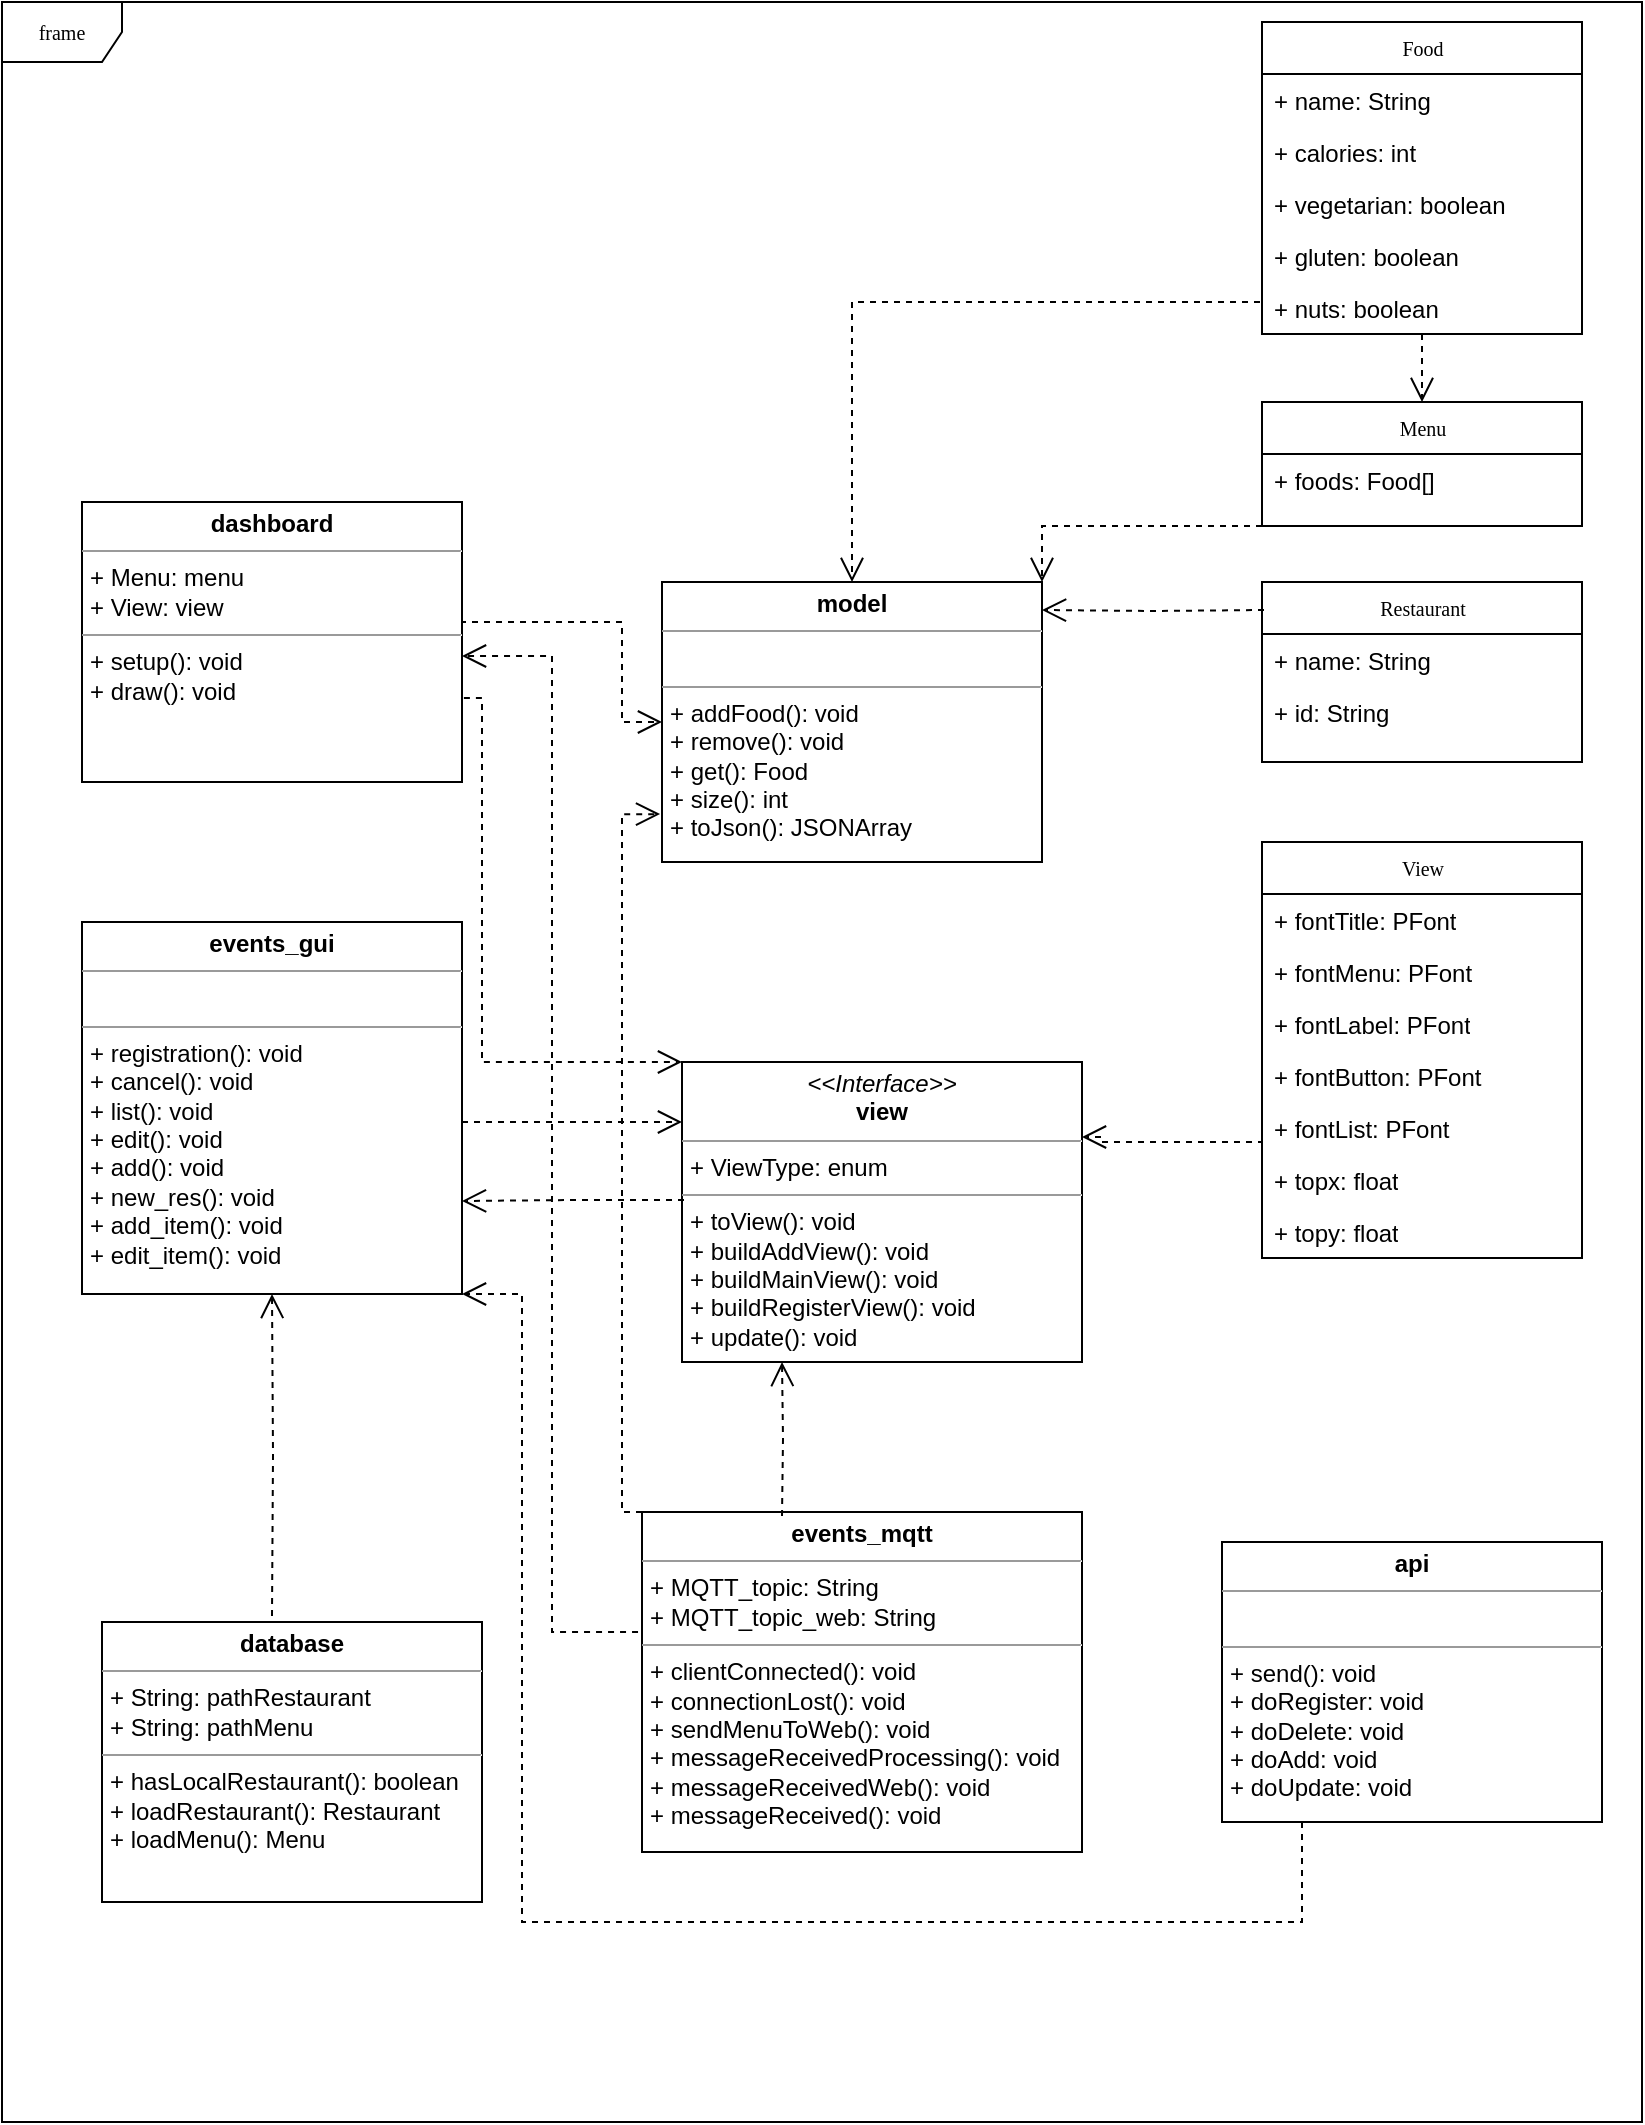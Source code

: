 <mxfile version="12.9.3" type="device"><diagram name="Page-1" id="c4acf3e9-155e-7222-9cf6-157b1a14988f"><mxGraphModel dx="1186" dy="662" grid="1" gridSize="10" guides="1" tooltips="1" connect="1" arrows="1" fold="1" page="1" pageScale="1" pageWidth="850" pageHeight="1100" background="#ffffff" math="0" shadow="0"><root><mxCell id="0"/><mxCell id="1" parent="0"/><mxCell id="17acba5748e5396b-1" value="frame" style="shape=umlFrame;whiteSpace=wrap;html=1;rounded=0;shadow=0;comic=0;labelBackgroundColor=none;strokeWidth=1;fontFamily=Verdana;fontSize=10;align=center;" parent="1" vertex="1"><mxGeometry x="20" y="20" width="820" height="1060" as="geometry"/></mxCell><mxCell id="5d2195bd80daf111-38" style="edgeStyle=orthogonalEdgeStyle;rounded=0;html=1;dashed=1;labelBackgroundColor=none;startFill=0;endArrow=open;endFill=0;endSize=10;fontFamily=Verdana;fontSize=10;entryX=1;entryY=0;entryDx=0;entryDy=0;" parent="1" source="17acba5748e5396b-2" target="5d2195bd80daf111-9" edge="1"><mxGeometry relative="1" as="geometry"><Array as="points"><mxPoint x="540" y="282"/></Array></mxGeometry></mxCell><mxCell id="5d2195bd80daf111-5" value="Food" style="swimlane;html=1;fontStyle=0;childLayout=stackLayout;horizontal=1;startSize=26;fillColor=none;horizontalStack=0;resizeParent=1;resizeLast=0;collapsible=1;marginBottom=0;swimlaneFillColor=#ffffff;rounded=0;shadow=0;comic=0;labelBackgroundColor=none;strokeWidth=1;fontFamily=Verdana;fontSize=10;align=center;" parent="1" vertex="1"><mxGeometry x="650" y="30" width="160" height="156" as="geometry"/></mxCell><mxCell id="5d2195bd80daf111-6" value="+ name: String" style="text;html=1;strokeColor=none;fillColor=none;align=left;verticalAlign=top;spacingLeft=4;spacingRight=4;whiteSpace=wrap;overflow=hidden;rotatable=0;points=[[0,0.5],[1,0.5]];portConstraint=eastwest;" parent="5d2195bd80daf111-5" vertex="1"><mxGeometry y="26" width="160" height="26" as="geometry"/></mxCell><mxCell id="5d2195bd80daf111-7" value="+ calories: int" style="text;html=1;strokeColor=none;fillColor=none;align=left;verticalAlign=top;spacingLeft=4;spacingRight=4;whiteSpace=wrap;overflow=hidden;rotatable=0;points=[[0,0.5],[1,0.5]];portConstraint=eastwest;" parent="5d2195bd80daf111-5" vertex="1"><mxGeometry y="52" width="160" height="26" as="geometry"/></mxCell><mxCell id="0MiUNthEejvG5lHp-8d5-8" value="+ vegetarian:&amp;nbsp;boolean" style="text;html=1;strokeColor=none;fillColor=none;align=left;verticalAlign=top;spacingLeft=4;spacingRight=4;whiteSpace=wrap;overflow=hidden;rotatable=0;points=[[0,0.5],[1,0.5]];portConstraint=eastwest;" vertex="1" parent="5d2195bd80daf111-5"><mxGeometry y="78" width="160" height="26" as="geometry"/></mxCell><mxCell id="0MiUNthEejvG5lHp-8d5-10" value="+ gluten:&amp;nbsp;boolean" style="text;html=1;strokeColor=none;fillColor=none;align=left;verticalAlign=top;spacingLeft=4;spacingRight=4;whiteSpace=wrap;overflow=hidden;rotatable=0;points=[[0,0.5],[1,0.5]];portConstraint=eastwest;" vertex="1" parent="5d2195bd80daf111-5"><mxGeometry y="104" width="160" height="26" as="geometry"/></mxCell><mxCell id="0MiUNthEejvG5lHp-8d5-11" value="+ nuts:&amp;nbsp;boolean" style="text;html=1;strokeColor=none;fillColor=none;align=left;verticalAlign=top;spacingLeft=4;spacingRight=4;whiteSpace=wrap;overflow=hidden;rotatable=0;points=[[0,0.5],[1,0.5]];portConstraint=eastwest;" vertex="1" parent="5d2195bd80daf111-5"><mxGeometry y="130" width="160" height="26" as="geometry"/></mxCell><mxCell id="17acba5748e5396b-2" value="Menu" style="swimlane;html=1;fontStyle=0;childLayout=stackLayout;horizontal=1;startSize=26;fillColor=none;horizontalStack=0;resizeParent=1;resizeLast=0;collapsible=1;marginBottom=0;swimlaneFillColor=#ffffff;rounded=0;shadow=0;comic=0;labelBackgroundColor=none;strokeWidth=1;fontFamily=Verdana;fontSize=10;align=center;" parent="1" vertex="1"><mxGeometry x="650" y="220" width="160" height="62" as="geometry"/></mxCell><mxCell id="17acba5748e5396b-3" value="+ foods: Food[]" style="text;html=1;strokeColor=none;fillColor=none;align=left;verticalAlign=top;spacingLeft=4;spacingRight=4;whiteSpace=wrap;overflow=hidden;rotatable=0;points=[[0,0.5],[1,0.5]];portConstraint=eastwest;" parent="17acba5748e5396b-2" vertex="1"><mxGeometry y="26" width="160" height="26" as="geometry"/></mxCell><mxCell id="5d2195bd80daf111-1" value="Restaurant" style="swimlane;html=1;fontStyle=0;childLayout=stackLayout;horizontal=1;startSize=26;fillColor=none;horizontalStack=0;resizeParent=1;resizeLast=0;collapsible=1;marginBottom=0;swimlaneFillColor=#ffffff;rounded=0;shadow=0;comic=0;labelBackgroundColor=none;strokeWidth=1;fontFamily=Verdana;fontSize=10;align=center;" parent="1" vertex="1"><mxGeometry x="650" y="310" width="160" height="90" as="geometry"/></mxCell><mxCell id="5d2195bd80daf111-2" value="+ name: String" style="text;html=1;strokeColor=none;fillColor=none;align=left;verticalAlign=top;spacingLeft=4;spacingRight=4;whiteSpace=wrap;overflow=hidden;rotatable=0;points=[[0,0.5],[1,0.5]];portConstraint=eastwest;" parent="5d2195bd80daf111-1" vertex="1"><mxGeometry y="26" width="160" height="26" as="geometry"/></mxCell><mxCell id="5d2195bd80daf111-3" value="+ id: String" style="text;html=1;strokeColor=none;fillColor=none;align=left;verticalAlign=top;spacingLeft=4;spacingRight=4;whiteSpace=wrap;overflow=hidden;rotatable=0;points=[[0,0.5],[1,0.5]];portConstraint=eastwest;" parent="5d2195bd80daf111-1" vertex="1"><mxGeometry y="52" width="160" height="26" as="geometry"/></mxCell><mxCell id="5d2195bd80daf111-41" style="edgeStyle=orthogonalEdgeStyle;rounded=0;html=1;dashed=1;labelBackgroundColor=none;startFill=0;endArrow=open;endFill=0;endSize=10;fontFamily=Verdana;fontSize=10;" parent="1" source="5d2195bd80daf111-5" target="17acba5748e5396b-2" edge="1"><mxGeometry relative="1" as="geometry"><Array as="points"/></mxGeometry></mxCell><mxCell id="5d2195bd80daf111-9" value="&lt;p style=&quot;margin: 0px ; margin-top: 4px ; text-align: center&quot;&gt;&lt;b&gt;model&lt;/b&gt;&lt;/p&gt;&lt;hr size=&quot;1&quot;&gt;&lt;p style=&quot;margin: 0px ; margin-left: 4px&quot;&gt;&lt;br&gt;&lt;/p&gt;&lt;hr size=&quot;1&quot;&gt;&lt;p style=&quot;margin: 0px ; margin-left: 4px&quot;&gt;+ addFood(): void&lt;/p&gt;&lt;p style=&quot;margin: 0px ; margin-left: 4px&quot;&gt;+ remove(): void&lt;br&gt;&lt;/p&gt;&lt;p style=&quot;margin: 0px ; margin-left: 4px&quot;&gt;+ get(): Food&lt;/p&gt;&lt;p style=&quot;margin: 0px ; margin-left: 4px&quot;&gt;+ size(): int&lt;br&gt;+ toJson(): JSONArray&lt;/p&gt;" style="verticalAlign=top;align=left;overflow=fill;fontSize=12;fontFamily=Helvetica;html=1;rounded=0;shadow=0;comic=0;labelBackgroundColor=none;strokeWidth=1" parent="1" vertex="1"><mxGeometry x="350" y="310" width="190" height="140" as="geometry"/></mxCell><mxCell id="5d2195bd80daf111-10" value="&lt;p style=&quot;margin: 0px ; margin-top: 4px ; text-align: center&quot;&gt;&lt;i&gt;&amp;lt;&amp;lt;Interface&amp;gt;&amp;gt;&lt;/i&gt;&lt;br&gt;&lt;b&gt;view&lt;/b&gt;&lt;/p&gt;&lt;hr size=&quot;1&quot;&gt;&lt;p style=&quot;margin: 0px ; margin-left: 4px&quot;&gt;+ ViewType: enum&lt;br&gt;&lt;/p&gt;&lt;hr size=&quot;1&quot;&gt;&lt;p style=&quot;margin: 0px ; margin-left: 4px&quot;&gt;+ toView(): void&lt;br&gt;&lt;/p&gt;&lt;p style=&quot;margin: 0px ; margin-left: 4px&quot;&gt;+ buildAddView(): void&lt;br&gt;&lt;/p&gt;&lt;p style=&quot;margin: 0px ; margin-left: 4px&quot;&gt;+ buildMainView(): void&lt;br&gt;&lt;/p&gt;&lt;p style=&quot;margin: 0px ; margin-left: 4px&quot;&gt;+ buildRegisterView(): void&lt;br&gt;&lt;/p&gt;&lt;p style=&quot;margin: 0px ; margin-left: 4px&quot;&gt;+ update(): void&lt;br&gt;&lt;/p&gt;" style="verticalAlign=top;align=left;overflow=fill;fontSize=12;fontFamily=Helvetica;html=1;rounded=0;shadow=0;comic=0;labelBackgroundColor=none;strokeWidth=1" parent="1" vertex="1"><mxGeometry x="360" y="550" width="200" height="150" as="geometry"/></mxCell><mxCell id="5d2195bd80daf111-11" value="&lt;p style=&quot;margin: 0px ; margin-top: 4px ; text-align: center&quot;&gt;&lt;b&gt;events_gui&lt;/b&gt;&lt;/p&gt;&lt;hr size=&quot;1&quot;&gt;&lt;p style=&quot;margin: 0px ; margin-left: 4px&quot;&gt;&lt;br&gt;&lt;/p&gt;&lt;hr size=&quot;1&quot;&gt;&lt;p style=&quot;margin: 0px ; margin-left: 4px&quot;&gt;+ registration(): void&lt;br&gt;+ cancel(): void&lt;/p&gt;&lt;p style=&quot;margin: 0px ; margin-left: 4px&quot;&gt;+ list(): void&lt;br&gt;&lt;/p&gt;&lt;p style=&quot;margin: 0px ; margin-left: 4px&quot;&gt;+ edit(): void&lt;br&gt;&lt;/p&gt;&lt;p style=&quot;margin: 0px ; margin-left: 4px&quot;&gt;+ add(): void&lt;br&gt;&lt;/p&gt;&lt;p style=&quot;margin: 0px ; margin-left: 4px&quot;&gt;+ new_res(): void&lt;br&gt;&lt;/p&gt;&lt;p style=&quot;margin: 0px ; margin-left: 4px&quot;&gt;+ add_item(): void&lt;br&gt;&lt;/p&gt;&lt;p style=&quot;margin: 0px ; margin-left: 4px&quot;&gt;+ edit_item(): void&lt;br&gt;&lt;/p&gt;" style="verticalAlign=top;align=left;overflow=fill;fontSize=12;fontFamily=Helvetica;html=1;rounded=0;shadow=0;comic=0;labelBackgroundColor=none;strokeWidth=1" parent="1" vertex="1"><mxGeometry x="60" y="480" width="190" height="186" as="geometry"/></mxCell><mxCell id="5d2195bd80daf111-12" value="&lt;p style=&quot;margin: 0px ; margin-top: 4px ; text-align: center&quot;&gt;&lt;b&gt;database&lt;/b&gt;&lt;/p&gt;&lt;hr size=&quot;1&quot;&gt;&lt;p style=&quot;margin: 0px ; margin-left: 4px&quot;&gt;+ String: pathRestaurant&lt;br&gt;+ String: pathMenu&lt;/p&gt;&lt;hr size=&quot;1&quot;&gt;&lt;p style=&quot;margin: 0px ; margin-left: 4px&quot;&gt;+ hasLocalRestaurant(): boolean&lt;br&gt;+ loadRestaurant():&amp;nbsp;Restaurant&lt;/p&gt;&lt;p style=&quot;margin: 0px ; margin-left: 4px&quot;&gt;+ loadMenu(): Menu&lt;/p&gt;" style="verticalAlign=top;align=left;overflow=fill;fontSize=12;fontFamily=Helvetica;html=1;rounded=0;shadow=0;comic=0;labelBackgroundColor=none;strokeWidth=1" parent="1" vertex="1"><mxGeometry x="70" y="830" width="190" height="140" as="geometry"/></mxCell><mxCell id="5d2195bd80daf111-15" value="&lt;p style=&quot;margin: 0px ; margin-top: 4px ; text-align: center&quot;&gt;&lt;b&gt;events_mqtt&lt;/b&gt;&lt;/p&gt;&lt;hr size=&quot;1&quot;&gt;&lt;p style=&quot;margin: 0px ; margin-left: 4px&quot;&gt;+ MQTT_topic:&amp;nbsp;String&lt;br&gt;+ MQTT_topic_web:&amp;nbsp;String&lt;/p&gt;&lt;hr size=&quot;1&quot;&gt;&lt;p style=&quot;margin: 0px ; margin-left: 4px&quot;&gt;+ clientConnected(): void&lt;br&gt;+ connectionLost(): void&lt;/p&gt;&lt;p style=&quot;margin: 0px ; margin-left: 4px&quot;&gt;+ sendMenuToWeb(): void&lt;br&gt;+ messageReceivedProcessing(): void&lt;br&gt;&lt;/p&gt;&lt;p style=&quot;margin: 0px ; margin-left: 4px&quot;&gt;+ messageReceivedWeb(): void&lt;br&gt;+ messageReceived(): void&lt;br&gt;&lt;/p&gt;" style="verticalAlign=top;align=left;overflow=fill;fontSize=12;fontFamily=Helvetica;html=1;rounded=0;shadow=0;comic=0;labelBackgroundColor=none;strokeWidth=1" parent="1" vertex="1"><mxGeometry x="340" y="775" width="220" height="170" as="geometry"/></mxCell><mxCell id="5d2195bd80daf111-22" style="edgeStyle=orthogonalEdgeStyle;rounded=0;html=1;exitX=0;exitY=0.5;dashed=1;labelBackgroundColor=none;startFill=0;endArrow=open;endFill=0;endSize=10;fontFamily=Verdana;fontSize=10;exitDx=0;exitDy=0;" parent="1" source="0MiUNthEejvG5lHp-8d5-10" target="5d2195bd80daf111-9" edge="1"><mxGeometry relative="1" as="geometry"><Array as="points"><mxPoint x="650" y="170"/><mxPoint x="445" y="170"/></Array><mxPoint x="580" y="142" as="targetPoint"/></mxGeometry></mxCell><mxCell id="5d2195bd80daf111-18" value="&lt;p style=&quot;margin: 0px ; margin-top: 4px ; text-align: center&quot;&gt;&lt;b&gt;dashboard&lt;/b&gt;&lt;/p&gt;&lt;hr size=&quot;1&quot;&gt;&lt;p style=&quot;margin: 0px ; margin-left: 4px&quot;&gt;+&amp;nbsp;Menu: menu&lt;br&gt;+ View: view&lt;/p&gt;&lt;hr size=&quot;1&quot;&gt;&lt;p style=&quot;margin: 0px ; margin-left: 4px&quot;&gt;+ setup(): void&lt;br&gt;+ draw(): void&lt;/p&gt;" style="verticalAlign=top;align=left;overflow=fill;fontSize=12;fontFamily=Helvetica;html=1;rounded=0;shadow=0;comic=0;labelBackgroundColor=none;strokeWidth=1" parent="1" vertex="1"><mxGeometry x="60" y="270" width="190" height="140" as="geometry"/></mxCell><mxCell id="5d2195bd80daf111-19" value="&lt;p style=&quot;margin: 0px ; margin-top: 4px ; text-align: center&quot;&gt;&lt;b&gt;api&lt;/b&gt;&lt;/p&gt;&lt;hr size=&quot;1&quot;&gt;&lt;p style=&quot;margin: 0px ; margin-left: 4px&quot;&gt;&lt;br&gt;&lt;/p&gt;&lt;hr size=&quot;1&quot;&gt;&lt;p style=&quot;margin: 0px ; margin-left: 4px&quot;&gt;+ send(): void&lt;br&gt;+ doRegister: void&lt;/p&gt;&lt;p style=&quot;margin: 0px ; margin-left: 4px&quot;&gt;+ doDelete: void&lt;br&gt;&lt;/p&gt;&lt;p style=&quot;margin: 0px ; margin-left: 4px&quot;&gt;+ doAdd: void&lt;br&gt;&lt;/p&gt;&lt;p style=&quot;margin: 0px ; margin-left: 4px&quot;&gt;+ doUpdate: void&lt;br&gt;&lt;/p&gt;" style="verticalAlign=top;align=left;overflow=fill;fontSize=12;fontFamily=Helvetica;html=1;rounded=0;shadow=0;comic=0;labelBackgroundColor=none;strokeWidth=1" parent="1" vertex="1"><mxGeometry x="630" y="790" width="190" height="140" as="geometry"/></mxCell><mxCell id="5d2195bd80daf111-30" style="edgeStyle=orthogonalEdgeStyle;rounded=0;html=1;dashed=1;labelBackgroundColor=none;startFill=0;endArrow=open;endFill=0;endSize=10;fontFamily=Verdana;fontSize=10;" parent="1" edge="1"><mxGeometry relative="1" as="geometry"><Array as="points"><mxPoint x="320" y="580"/><mxPoint x="320" y="580"/></Array><mxPoint x="250" y="580" as="sourcePoint"/><mxPoint x="360" y="580" as="targetPoint"/></mxGeometry></mxCell><mxCell id="0MiUNthEejvG5lHp-8d5-7" style="edgeStyle=orthogonalEdgeStyle;rounded=0;html=1;dashed=1;labelBackgroundColor=none;startFill=0;endArrow=open;endFill=0;endSize=10;fontFamily=Verdana;fontSize=10;entryX=1;entryY=0.1;entryDx=0;entryDy=0;entryPerimeter=0;" edge="1" parent="1" target="5d2195bd80daf111-9"><mxGeometry relative="1" as="geometry"><Array as="points"/><mxPoint x="651" y="324" as="sourcePoint"/><mxPoint x="555" y="1014" as="targetPoint"/></mxGeometry></mxCell><mxCell id="17acba5748e5396b-44" value="View" style="swimlane;html=1;fontStyle=0;childLayout=stackLayout;horizontal=1;startSize=26;fillColor=none;horizontalStack=0;resizeParent=1;resizeLast=0;collapsible=1;marginBottom=0;swimlaneFillColor=#ffffff;rounded=0;shadow=0;comic=0;labelBackgroundColor=none;strokeWidth=1;fontFamily=Verdana;fontSize=10;align=center;" parent="1" vertex="1"><mxGeometry x="650" y="440" width="160" height="208" as="geometry"/></mxCell><mxCell id="17acba5748e5396b-45" value="+ fontTitle:&amp;nbsp;PFont" style="text;html=1;strokeColor=none;fillColor=none;align=left;verticalAlign=top;spacingLeft=4;spacingRight=4;whiteSpace=wrap;overflow=hidden;rotatable=0;points=[[0,0.5],[1,0.5]];portConstraint=eastwest;" parent="17acba5748e5396b-44" vertex="1"><mxGeometry y="26" width="160" height="26" as="geometry"/></mxCell><mxCell id="17acba5748e5396b-47" value="+ fontMenu:&amp;nbsp;PFont" style="text;html=1;strokeColor=none;fillColor=none;align=left;verticalAlign=top;spacingLeft=4;spacingRight=4;whiteSpace=wrap;overflow=hidden;rotatable=0;points=[[0,0.5],[1,0.5]];portConstraint=eastwest;" parent="17acba5748e5396b-44" vertex="1"><mxGeometry y="52" width="160" height="26" as="geometry"/></mxCell><mxCell id="0MiUNthEejvG5lHp-8d5-14" value="+ fontLabel:&amp;nbsp;PFont" style="text;html=1;strokeColor=none;fillColor=none;align=left;verticalAlign=top;spacingLeft=4;spacingRight=4;whiteSpace=wrap;overflow=hidden;rotatable=0;points=[[0,0.5],[1,0.5]];portConstraint=eastwest;" vertex="1" parent="17acba5748e5396b-44"><mxGeometry y="78" width="160" height="26" as="geometry"/></mxCell><mxCell id="0MiUNthEejvG5lHp-8d5-15" value="+ fontButton:&amp;nbsp;PFont" style="text;html=1;strokeColor=none;fillColor=none;align=left;verticalAlign=top;spacingLeft=4;spacingRight=4;whiteSpace=wrap;overflow=hidden;rotatable=0;points=[[0,0.5],[1,0.5]];portConstraint=eastwest;" vertex="1" parent="17acba5748e5396b-44"><mxGeometry y="104" width="160" height="26" as="geometry"/></mxCell><mxCell id="0MiUNthEejvG5lHp-8d5-17" value="+ fontList:&amp;nbsp;PFont" style="text;html=1;strokeColor=none;fillColor=none;align=left;verticalAlign=top;spacingLeft=4;spacingRight=4;whiteSpace=wrap;overflow=hidden;rotatable=0;points=[[0,0.5],[1,0.5]];portConstraint=eastwest;" vertex="1" parent="17acba5748e5396b-44"><mxGeometry y="130" width="160" height="26" as="geometry"/></mxCell><mxCell id="0MiUNthEejvG5lHp-8d5-18" value="+ topx:&amp;nbsp;float" style="text;html=1;strokeColor=none;fillColor=none;align=left;verticalAlign=top;spacingLeft=4;spacingRight=4;whiteSpace=wrap;overflow=hidden;rotatable=0;points=[[0,0.5],[1,0.5]];portConstraint=eastwest;" vertex="1" parent="17acba5748e5396b-44"><mxGeometry y="156" width="160" height="26" as="geometry"/></mxCell><mxCell id="0MiUNthEejvG5lHp-8d5-19" value="+ topy:&amp;nbsp;float" style="text;html=1;strokeColor=none;fillColor=none;align=left;verticalAlign=top;spacingLeft=4;spacingRight=4;whiteSpace=wrap;overflow=hidden;rotatable=0;points=[[0,0.5],[1,0.5]];portConstraint=eastwest;" vertex="1" parent="17acba5748e5396b-44"><mxGeometry y="182" width="160" height="26" as="geometry"/></mxCell><mxCell id="0MiUNthEejvG5lHp-8d5-20" style="edgeStyle=orthogonalEdgeStyle;rounded=0;html=1;dashed=1;labelBackgroundColor=none;startFill=0;endArrow=open;endFill=0;endSize=10;fontFamily=Verdana;fontSize=10;exitX=0;exitY=0.5;exitDx=0;exitDy=0;entryX=1;entryY=0.25;entryDx=0;entryDy=0;" edge="1" parent="1" source="0MiUNthEejvG5lHp-8d5-17" target="5d2195bd80daf111-10"><mxGeometry relative="1" as="geometry"><Array as="points"><mxPoint x="650" y="590"/><mxPoint x="570" y="590"/><mxPoint x="570" y="588"/></Array><mxPoint x="260" y="590" as="sourcePoint"/><mxPoint x="370" y="590" as="targetPoint"/></mxGeometry></mxCell><mxCell id="0MiUNthEejvG5lHp-8d5-22" style="edgeStyle=orthogonalEdgeStyle;rounded=0;html=1;dashed=1;labelBackgroundColor=none;startFill=0;endArrow=open;endFill=0;endSize=10;fontFamily=Verdana;fontSize=10;entryX=0;entryY=0.5;entryDx=0;entryDy=0;exitX=1;exitY=0.25;exitDx=0;exitDy=0;" edge="1" parent="1" source="5d2195bd80daf111-18" target="5d2195bd80daf111-9"><mxGeometry relative="1" as="geometry"><Array as="points"><mxPoint x="250" y="330"/><mxPoint x="330" y="330"/><mxPoint x="330" y="380"/></Array><mxPoint x="260" y="590" as="sourcePoint"/><mxPoint x="370" y="590" as="targetPoint"/></mxGeometry></mxCell><mxCell id="0MiUNthEejvG5lHp-8d5-23" style="edgeStyle=orthogonalEdgeStyle;rounded=0;html=1;dashed=1;labelBackgroundColor=none;startFill=0;endArrow=open;endFill=0;endSize=10;fontFamily=Verdana;fontSize=10;exitX=1.005;exitY=0.7;exitDx=0;exitDy=0;exitPerimeter=0;entryX=0;entryY=0;entryDx=0;entryDy=0;" edge="1" parent="1" source="5d2195bd80daf111-18" target="5d2195bd80daf111-10"><mxGeometry relative="1" as="geometry"><Array as="points"><mxPoint x="260" y="368"/><mxPoint x="260" y="550"/></Array><mxPoint x="260" y="590" as="sourcePoint"/><mxPoint x="370" y="590" as="targetPoint"/></mxGeometry></mxCell><mxCell id="0MiUNthEejvG5lHp-8d5-24" style="edgeStyle=orthogonalEdgeStyle;rounded=0;html=1;dashed=1;labelBackgroundColor=none;startFill=0;endArrow=open;endFill=0;endSize=10;fontFamily=Verdana;fontSize=10;entryX=0.25;entryY=1;entryDx=0;entryDy=0;" edge="1" parent="1" target="5d2195bd80daf111-10"><mxGeometry relative="1" as="geometry"><Array as="points"/><mxPoint x="410" y="777" as="sourcePoint"/><mxPoint x="406" y="710" as="targetPoint"/></mxGeometry></mxCell><mxCell id="0MiUNthEejvG5lHp-8d5-25" style="edgeStyle=orthogonalEdgeStyle;rounded=0;html=1;dashed=1;labelBackgroundColor=none;startFill=0;endArrow=open;endFill=0;endSize=10;fontFamily=Verdana;fontSize=10;exitX=0;exitY=0;exitDx=0;exitDy=0;entryX=-0.005;entryY=0.829;entryDx=0;entryDy=0;entryPerimeter=0;" edge="1" parent="1" source="5d2195bd80daf111-15" target="5d2195bd80daf111-9"><mxGeometry relative="1" as="geometry"><Array as="points"><mxPoint x="330" y="775"/><mxPoint x="330" y="426"/></Array><mxPoint x="420" y="787" as="sourcePoint"/><mxPoint x="420" y="710" as="targetPoint"/></mxGeometry></mxCell><mxCell id="0MiUNthEejvG5lHp-8d5-26" style="edgeStyle=orthogonalEdgeStyle;rounded=0;html=1;dashed=1;labelBackgroundColor=none;startFill=0;endArrow=open;endFill=0;endSize=10;fontFamily=Verdana;fontSize=10;entryX=1;entryY=0.55;entryDx=0;entryDy=0;entryPerimeter=0;exitX=-0.009;exitY=0.353;exitDx=0;exitDy=0;exitPerimeter=0;" edge="1" parent="1" source="5d2195bd80daf111-15" target="5d2195bd80daf111-18"><mxGeometry relative="1" as="geometry"><Array as="points"/><mxPoint x="420" y="787" as="sourcePoint"/><mxPoint x="420" y="710" as="targetPoint"/></mxGeometry></mxCell><mxCell id="0MiUNthEejvG5lHp-8d5-27" style="edgeStyle=orthogonalEdgeStyle;rounded=0;html=1;dashed=1;labelBackgroundColor=none;startFill=0;endArrow=open;endFill=0;endSize=10;fontFamily=Verdana;fontSize=10;entryX=0.5;entryY=1;entryDx=0;entryDy=0;" edge="1" parent="1" target="5d2195bd80daf111-11"><mxGeometry relative="1" as="geometry"><Array as="points"/><mxPoint x="155" y="827" as="sourcePoint"/><mxPoint x="420" y="710" as="targetPoint"/></mxGeometry></mxCell><mxCell id="0MiUNthEejvG5lHp-8d5-28" style="edgeStyle=orthogonalEdgeStyle;rounded=0;html=1;dashed=1;labelBackgroundColor=none;startFill=0;endArrow=open;endFill=0;endSize=10;fontFamily=Verdana;fontSize=10;" edge="1" parent="1" source="5d2195bd80daf111-19"><mxGeometry relative="1" as="geometry"><Array as="points"><mxPoint x="670" y="980"/><mxPoint x="280" y="980"/><mxPoint x="280" y="666"/><mxPoint x="252" y="666"/></Array><mxPoint x="165" y="837" as="sourcePoint"/><mxPoint x="250" y="666" as="targetPoint"/></mxGeometry></mxCell><mxCell id="0MiUNthEejvG5lHp-8d5-29" style="edgeStyle=orthogonalEdgeStyle;rounded=0;html=1;dashed=1;labelBackgroundColor=none;startFill=0;endArrow=open;endFill=0;endSize=10;fontFamily=Verdana;fontSize=10;entryX=1;entryY=0.75;entryDx=0;entryDy=0;exitX=0.005;exitY=0.46;exitDx=0;exitDy=0;exitPerimeter=0;" edge="1" parent="1" source="5d2195bd80daf111-10" target="5d2195bd80daf111-11"><mxGeometry relative="1" as="geometry"><Array as="points"/><mxPoint x="260" y="590" as="sourcePoint"/><mxPoint x="370" y="590" as="targetPoint"/></mxGeometry></mxCell></root></mxGraphModel></diagram></mxfile>